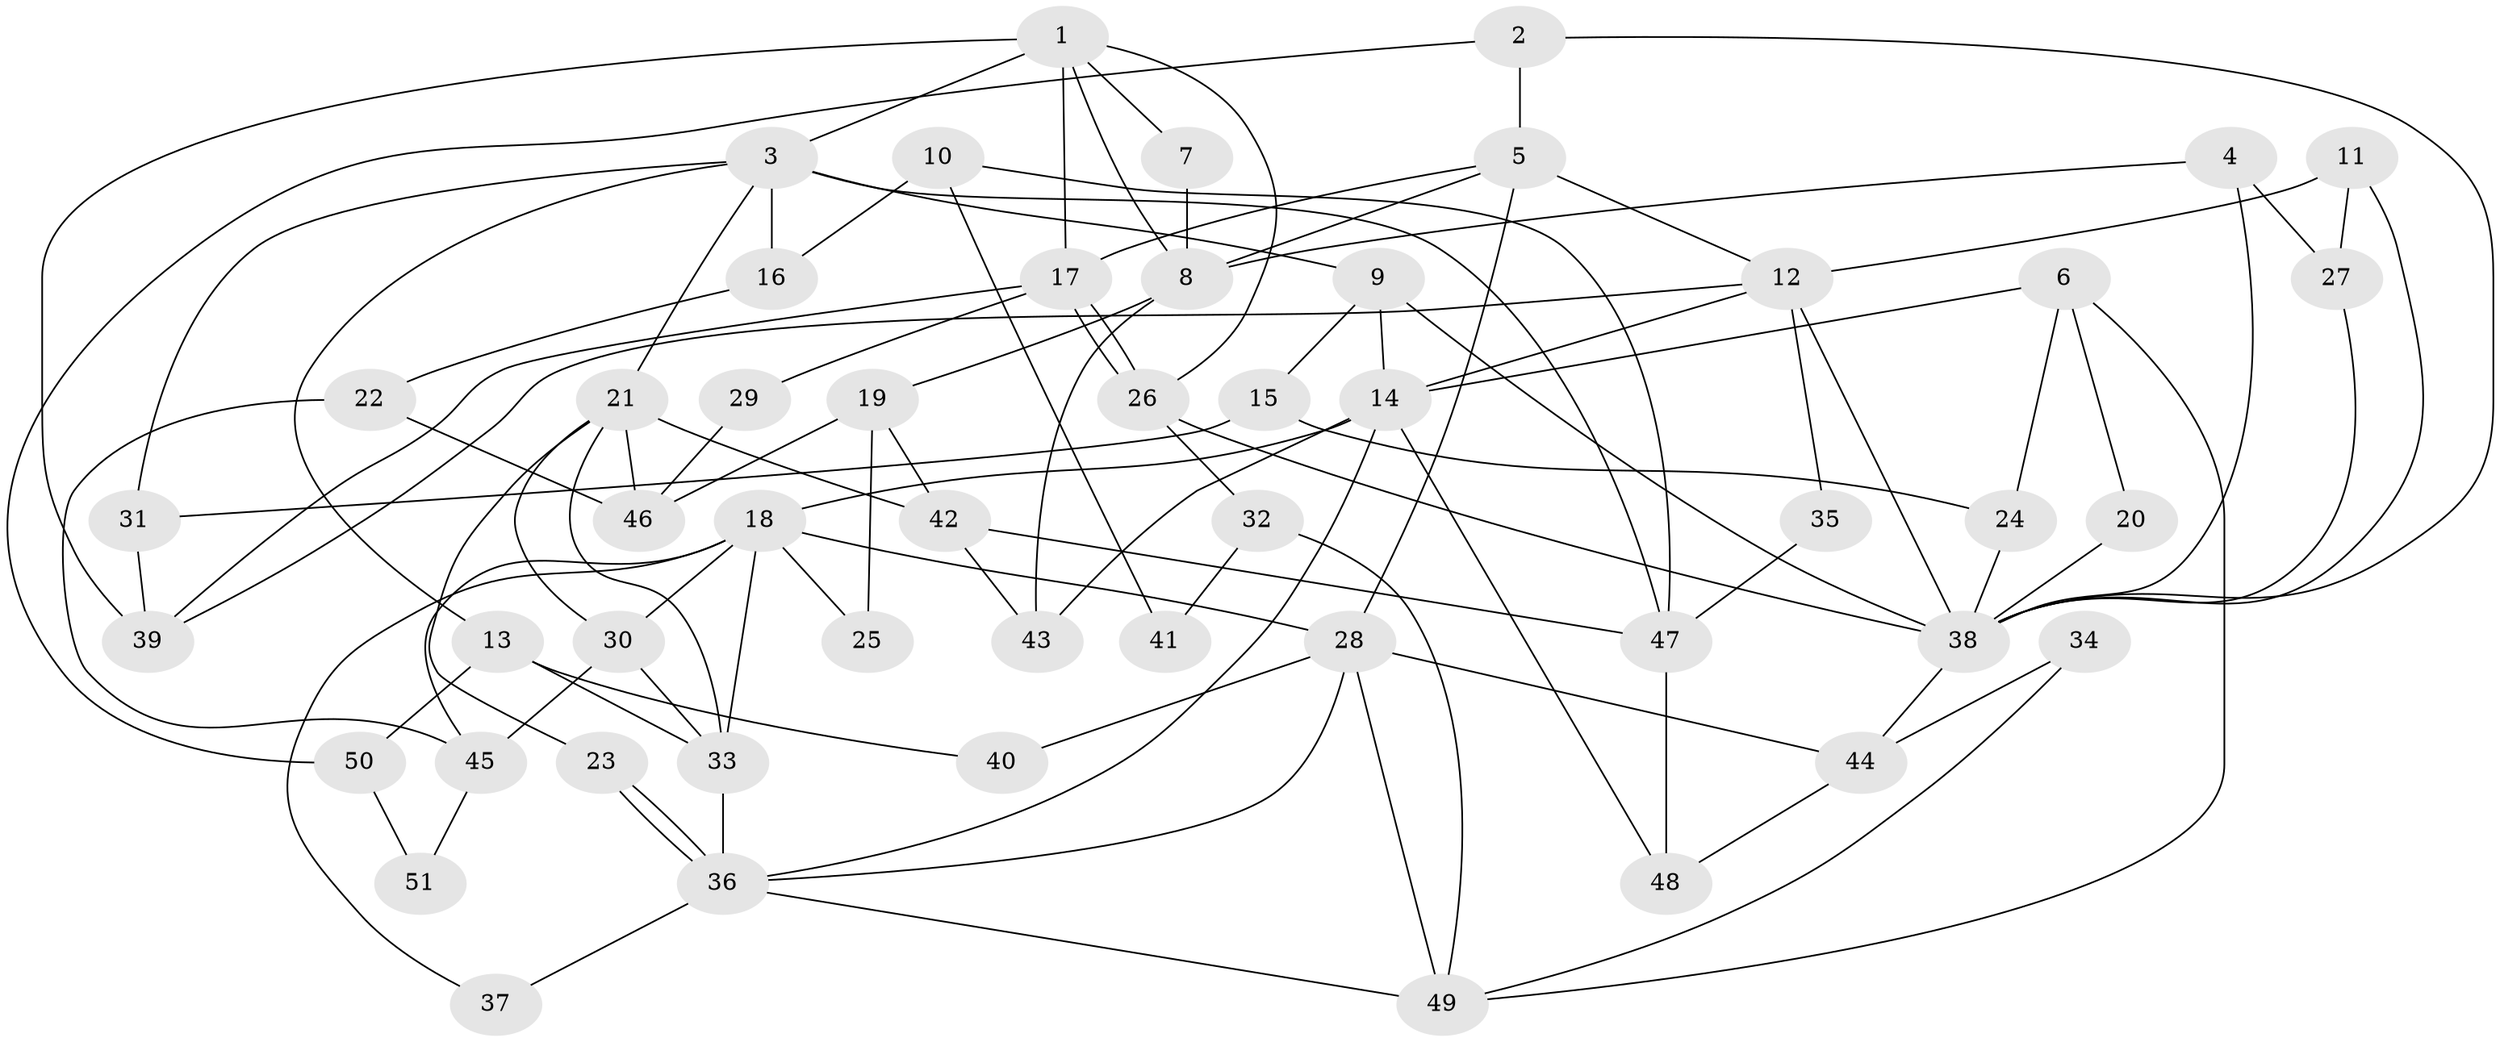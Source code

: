 // Generated by graph-tools (version 1.1) at 2025/15/03/09/25 04:15:08]
// undirected, 51 vertices, 102 edges
graph export_dot {
graph [start="1"]
  node [color=gray90,style=filled];
  1;
  2;
  3;
  4;
  5;
  6;
  7;
  8;
  9;
  10;
  11;
  12;
  13;
  14;
  15;
  16;
  17;
  18;
  19;
  20;
  21;
  22;
  23;
  24;
  25;
  26;
  27;
  28;
  29;
  30;
  31;
  32;
  33;
  34;
  35;
  36;
  37;
  38;
  39;
  40;
  41;
  42;
  43;
  44;
  45;
  46;
  47;
  48;
  49;
  50;
  51;
  1 -- 39;
  1 -- 3;
  1 -- 7;
  1 -- 8;
  1 -- 17;
  1 -- 26;
  2 -- 5;
  2 -- 38;
  2 -- 50;
  3 -- 9;
  3 -- 21;
  3 -- 13;
  3 -- 16;
  3 -- 31;
  3 -- 47;
  4 -- 38;
  4 -- 8;
  4 -- 27;
  5 -- 28;
  5 -- 17;
  5 -- 8;
  5 -- 12;
  6 -- 24;
  6 -- 14;
  6 -- 20;
  6 -- 49;
  7 -- 8;
  8 -- 19;
  8 -- 43;
  9 -- 38;
  9 -- 14;
  9 -- 15;
  10 -- 47;
  10 -- 16;
  10 -- 41;
  11 -- 12;
  11 -- 27;
  11 -- 38;
  12 -- 38;
  12 -- 14;
  12 -- 35;
  12 -- 39;
  13 -- 33;
  13 -- 40;
  13 -- 50;
  14 -- 48;
  14 -- 18;
  14 -- 36;
  14 -- 43;
  15 -- 31;
  15 -- 24;
  16 -- 22;
  17 -- 26;
  17 -- 26;
  17 -- 29;
  17 -- 39;
  18 -- 28;
  18 -- 25;
  18 -- 30;
  18 -- 33;
  18 -- 37;
  18 -- 45;
  19 -- 42;
  19 -- 25;
  19 -- 46;
  20 -- 38;
  21 -- 30;
  21 -- 33;
  21 -- 23;
  21 -- 42;
  21 -- 46;
  22 -- 45;
  22 -- 46;
  23 -- 36;
  23 -- 36;
  24 -- 38;
  26 -- 32;
  26 -- 38;
  27 -- 38;
  28 -- 49;
  28 -- 36;
  28 -- 40;
  28 -- 44;
  29 -- 46;
  30 -- 33;
  30 -- 45;
  31 -- 39;
  32 -- 49;
  32 -- 41;
  33 -- 36;
  34 -- 49;
  34 -- 44;
  35 -- 47;
  36 -- 37;
  36 -- 49;
  38 -- 44;
  42 -- 43;
  42 -- 47;
  44 -- 48;
  45 -- 51;
  47 -- 48;
  50 -- 51;
}
